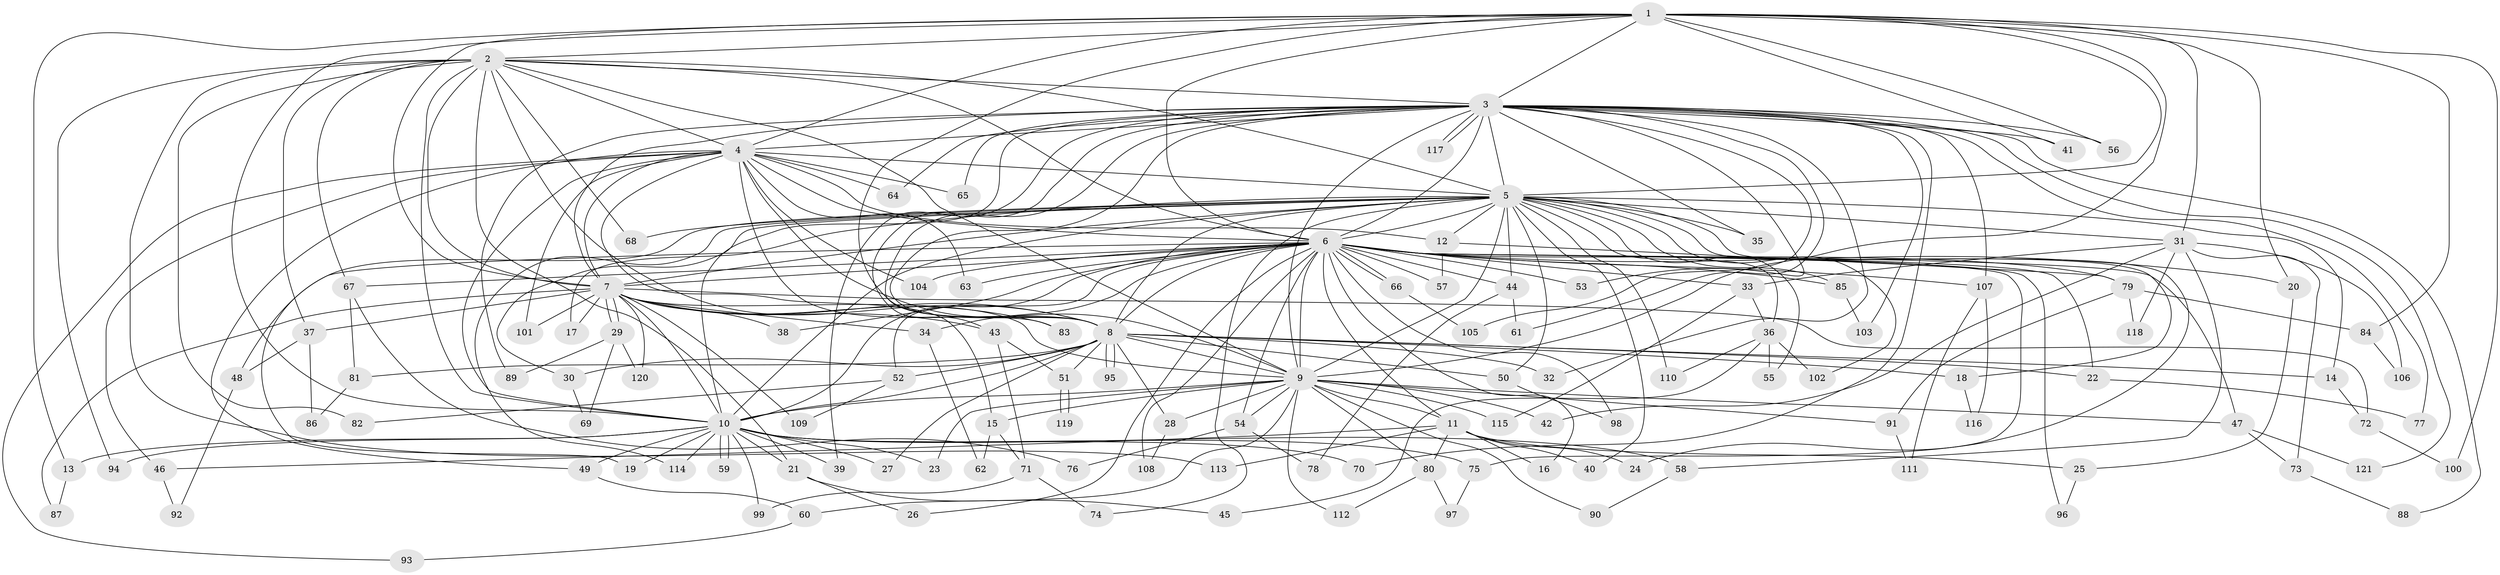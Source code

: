 // Generated by graph-tools (version 1.1) at 2025/25/03/09/25 03:25:36]
// undirected, 121 vertices, 267 edges
graph export_dot {
graph [start="1"]
  node [color=gray90,style=filled];
  1;
  2;
  3;
  4;
  5;
  6;
  7;
  8;
  9;
  10;
  11;
  12;
  13;
  14;
  15;
  16;
  17;
  18;
  19;
  20;
  21;
  22;
  23;
  24;
  25;
  26;
  27;
  28;
  29;
  30;
  31;
  32;
  33;
  34;
  35;
  36;
  37;
  38;
  39;
  40;
  41;
  42;
  43;
  44;
  45;
  46;
  47;
  48;
  49;
  50;
  51;
  52;
  53;
  54;
  55;
  56;
  57;
  58;
  59;
  60;
  61;
  62;
  63;
  64;
  65;
  66;
  67;
  68;
  69;
  70;
  71;
  72;
  73;
  74;
  75;
  76;
  77;
  78;
  79;
  80;
  81;
  82;
  83;
  84;
  85;
  86;
  87;
  88;
  89;
  90;
  91;
  92;
  93;
  94;
  95;
  96;
  97;
  98;
  99;
  100;
  101;
  102;
  103;
  104;
  105;
  106;
  107;
  108;
  109;
  110;
  111;
  112;
  113;
  114;
  115;
  116;
  117;
  118;
  119;
  120;
  121;
  1 -- 2;
  1 -- 3;
  1 -- 4;
  1 -- 5;
  1 -- 6;
  1 -- 7;
  1 -- 8;
  1 -- 9;
  1 -- 10;
  1 -- 13;
  1 -- 20;
  1 -- 31;
  1 -- 41;
  1 -- 56;
  1 -- 84;
  1 -- 100;
  2 -- 3;
  2 -- 4;
  2 -- 5;
  2 -- 6;
  2 -- 7;
  2 -- 8;
  2 -- 9;
  2 -- 10;
  2 -- 21;
  2 -- 37;
  2 -- 67;
  2 -- 68;
  2 -- 82;
  2 -- 94;
  2 -- 113;
  3 -- 4;
  3 -- 5;
  3 -- 6;
  3 -- 7;
  3 -- 8;
  3 -- 9;
  3 -- 10;
  3 -- 32;
  3 -- 35;
  3 -- 39;
  3 -- 41;
  3 -- 43;
  3 -- 53;
  3 -- 56;
  3 -- 61;
  3 -- 64;
  3 -- 65;
  3 -- 70;
  3 -- 77;
  3 -- 83;
  3 -- 88;
  3 -- 89;
  3 -- 103;
  3 -- 105;
  3 -- 107;
  3 -- 117;
  3 -- 117;
  3 -- 121;
  4 -- 5;
  4 -- 6;
  4 -- 7;
  4 -- 8;
  4 -- 9;
  4 -- 10;
  4 -- 12;
  4 -- 15;
  4 -- 46;
  4 -- 49;
  4 -- 63;
  4 -- 64;
  4 -- 65;
  4 -- 93;
  4 -- 101;
  4 -- 104;
  5 -- 6;
  5 -- 7;
  5 -- 8;
  5 -- 9;
  5 -- 10;
  5 -- 12;
  5 -- 14;
  5 -- 17;
  5 -- 18;
  5 -- 19;
  5 -- 24;
  5 -- 30;
  5 -- 31;
  5 -- 35;
  5 -- 36;
  5 -- 40;
  5 -- 44;
  5 -- 50;
  5 -- 55;
  5 -- 68;
  5 -- 74;
  5 -- 85;
  5 -- 102;
  5 -- 110;
  5 -- 114;
  6 -- 7;
  6 -- 8;
  6 -- 9;
  6 -- 10;
  6 -- 11;
  6 -- 16;
  6 -- 20;
  6 -- 22;
  6 -- 26;
  6 -- 33;
  6 -- 34;
  6 -- 38;
  6 -- 44;
  6 -- 47;
  6 -- 48;
  6 -- 52;
  6 -- 53;
  6 -- 54;
  6 -- 57;
  6 -- 63;
  6 -- 66;
  6 -- 66;
  6 -- 67;
  6 -- 75;
  6 -- 79;
  6 -- 85;
  6 -- 96;
  6 -- 98;
  6 -- 104;
  6 -- 107;
  6 -- 108;
  7 -- 8;
  7 -- 9;
  7 -- 10;
  7 -- 17;
  7 -- 29;
  7 -- 29;
  7 -- 34;
  7 -- 37;
  7 -- 38;
  7 -- 43;
  7 -- 72;
  7 -- 83;
  7 -- 87;
  7 -- 101;
  7 -- 109;
  7 -- 120;
  8 -- 9;
  8 -- 10;
  8 -- 14;
  8 -- 18;
  8 -- 22;
  8 -- 27;
  8 -- 28;
  8 -- 30;
  8 -- 32;
  8 -- 50;
  8 -- 51;
  8 -- 52;
  8 -- 81;
  8 -- 95;
  8 -- 95;
  9 -- 10;
  9 -- 11;
  9 -- 15;
  9 -- 23;
  9 -- 28;
  9 -- 42;
  9 -- 47;
  9 -- 54;
  9 -- 60;
  9 -- 80;
  9 -- 90;
  9 -- 91;
  9 -- 112;
  9 -- 115;
  10 -- 13;
  10 -- 19;
  10 -- 21;
  10 -- 23;
  10 -- 27;
  10 -- 39;
  10 -- 49;
  10 -- 58;
  10 -- 59;
  10 -- 59;
  10 -- 70;
  10 -- 75;
  10 -- 94;
  10 -- 99;
  10 -- 114;
  11 -- 16;
  11 -- 24;
  11 -- 25;
  11 -- 40;
  11 -- 46;
  11 -- 80;
  11 -- 113;
  12 -- 57;
  12 -- 79;
  13 -- 87;
  14 -- 72;
  15 -- 62;
  15 -- 71;
  18 -- 116;
  20 -- 25;
  21 -- 26;
  21 -- 45;
  22 -- 77;
  25 -- 96;
  28 -- 108;
  29 -- 69;
  29 -- 89;
  29 -- 120;
  30 -- 69;
  31 -- 33;
  31 -- 42;
  31 -- 58;
  31 -- 73;
  31 -- 106;
  31 -- 118;
  33 -- 36;
  33 -- 115;
  34 -- 62;
  36 -- 45;
  36 -- 55;
  36 -- 102;
  36 -- 110;
  37 -- 48;
  37 -- 86;
  43 -- 51;
  43 -- 71;
  44 -- 61;
  44 -- 78;
  46 -- 92;
  47 -- 73;
  47 -- 121;
  48 -- 92;
  49 -- 60;
  50 -- 98;
  51 -- 119;
  51 -- 119;
  52 -- 82;
  52 -- 109;
  54 -- 76;
  54 -- 78;
  58 -- 90;
  60 -- 93;
  66 -- 105;
  67 -- 76;
  67 -- 81;
  71 -- 74;
  71 -- 99;
  72 -- 100;
  73 -- 88;
  75 -- 97;
  79 -- 84;
  79 -- 91;
  79 -- 118;
  80 -- 97;
  80 -- 112;
  81 -- 86;
  84 -- 106;
  85 -- 103;
  91 -- 111;
  107 -- 111;
  107 -- 116;
}
